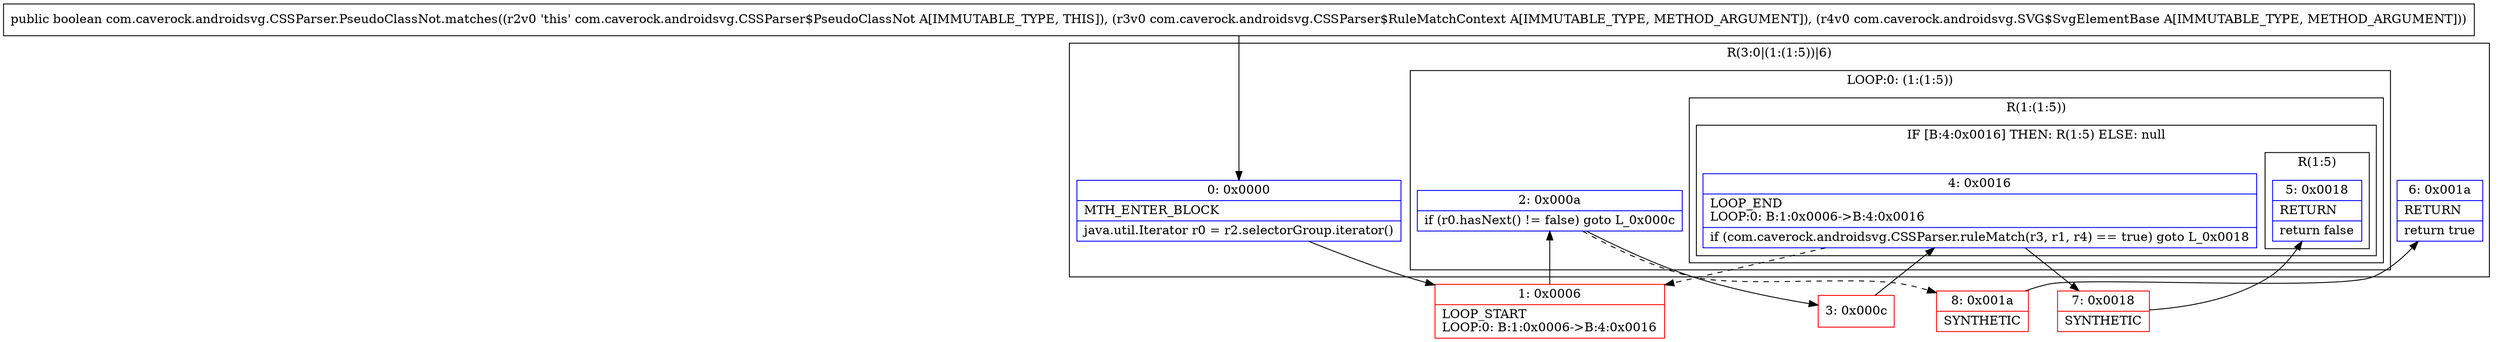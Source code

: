 digraph "CFG forcom.caverock.androidsvg.CSSParser.PseudoClassNot.matches(Lcom\/caverock\/androidsvg\/CSSParser$RuleMatchContext;Lcom\/caverock\/androidsvg\/SVG$SvgElementBase;)Z" {
subgraph cluster_Region_2068903282 {
label = "R(3:0|(1:(1:5))|6)";
node [shape=record,color=blue];
Node_0 [shape=record,label="{0\:\ 0x0000|MTH_ENTER_BLOCK\l|java.util.Iterator r0 = r2.selectorGroup.iterator()\l}"];
subgraph cluster_LoopRegion_1613700899 {
label = "LOOP:0: (1:(1:5))";
node [shape=record,color=blue];
Node_2 [shape=record,label="{2\:\ 0x000a|if (r0.hasNext() != false) goto L_0x000c\l}"];
subgraph cluster_Region_915335714 {
label = "R(1:(1:5))";
node [shape=record,color=blue];
subgraph cluster_IfRegion_1264297858 {
label = "IF [B:4:0x0016] THEN: R(1:5) ELSE: null";
node [shape=record,color=blue];
Node_4 [shape=record,label="{4\:\ 0x0016|LOOP_END\lLOOP:0: B:1:0x0006\-\>B:4:0x0016\l|if (com.caverock.androidsvg.CSSParser.ruleMatch(r3, r1, r4) == true) goto L_0x0018\l}"];
subgraph cluster_Region_937177342 {
label = "R(1:5)";
node [shape=record,color=blue];
Node_5 [shape=record,label="{5\:\ 0x0018|RETURN\l|return false\l}"];
}
}
}
}
Node_6 [shape=record,label="{6\:\ 0x001a|RETURN\l|return true\l}"];
}
Node_1 [shape=record,color=red,label="{1\:\ 0x0006|LOOP_START\lLOOP:0: B:1:0x0006\-\>B:4:0x0016\l}"];
Node_3 [shape=record,color=red,label="{3\:\ 0x000c}"];
Node_7 [shape=record,color=red,label="{7\:\ 0x0018|SYNTHETIC\l}"];
Node_8 [shape=record,color=red,label="{8\:\ 0x001a|SYNTHETIC\l}"];
MethodNode[shape=record,label="{public boolean com.caverock.androidsvg.CSSParser.PseudoClassNot.matches((r2v0 'this' com.caverock.androidsvg.CSSParser$PseudoClassNot A[IMMUTABLE_TYPE, THIS]), (r3v0 com.caverock.androidsvg.CSSParser$RuleMatchContext A[IMMUTABLE_TYPE, METHOD_ARGUMENT]), (r4v0 com.caverock.androidsvg.SVG$SvgElementBase A[IMMUTABLE_TYPE, METHOD_ARGUMENT])) }"];
MethodNode -> Node_0;
Node_0 -> Node_1;
Node_2 -> Node_3;
Node_2 -> Node_8[style=dashed];
Node_4 -> Node_1[style=dashed];
Node_4 -> Node_7;
Node_1 -> Node_2;
Node_3 -> Node_4;
Node_7 -> Node_5;
Node_8 -> Node_6;
}

